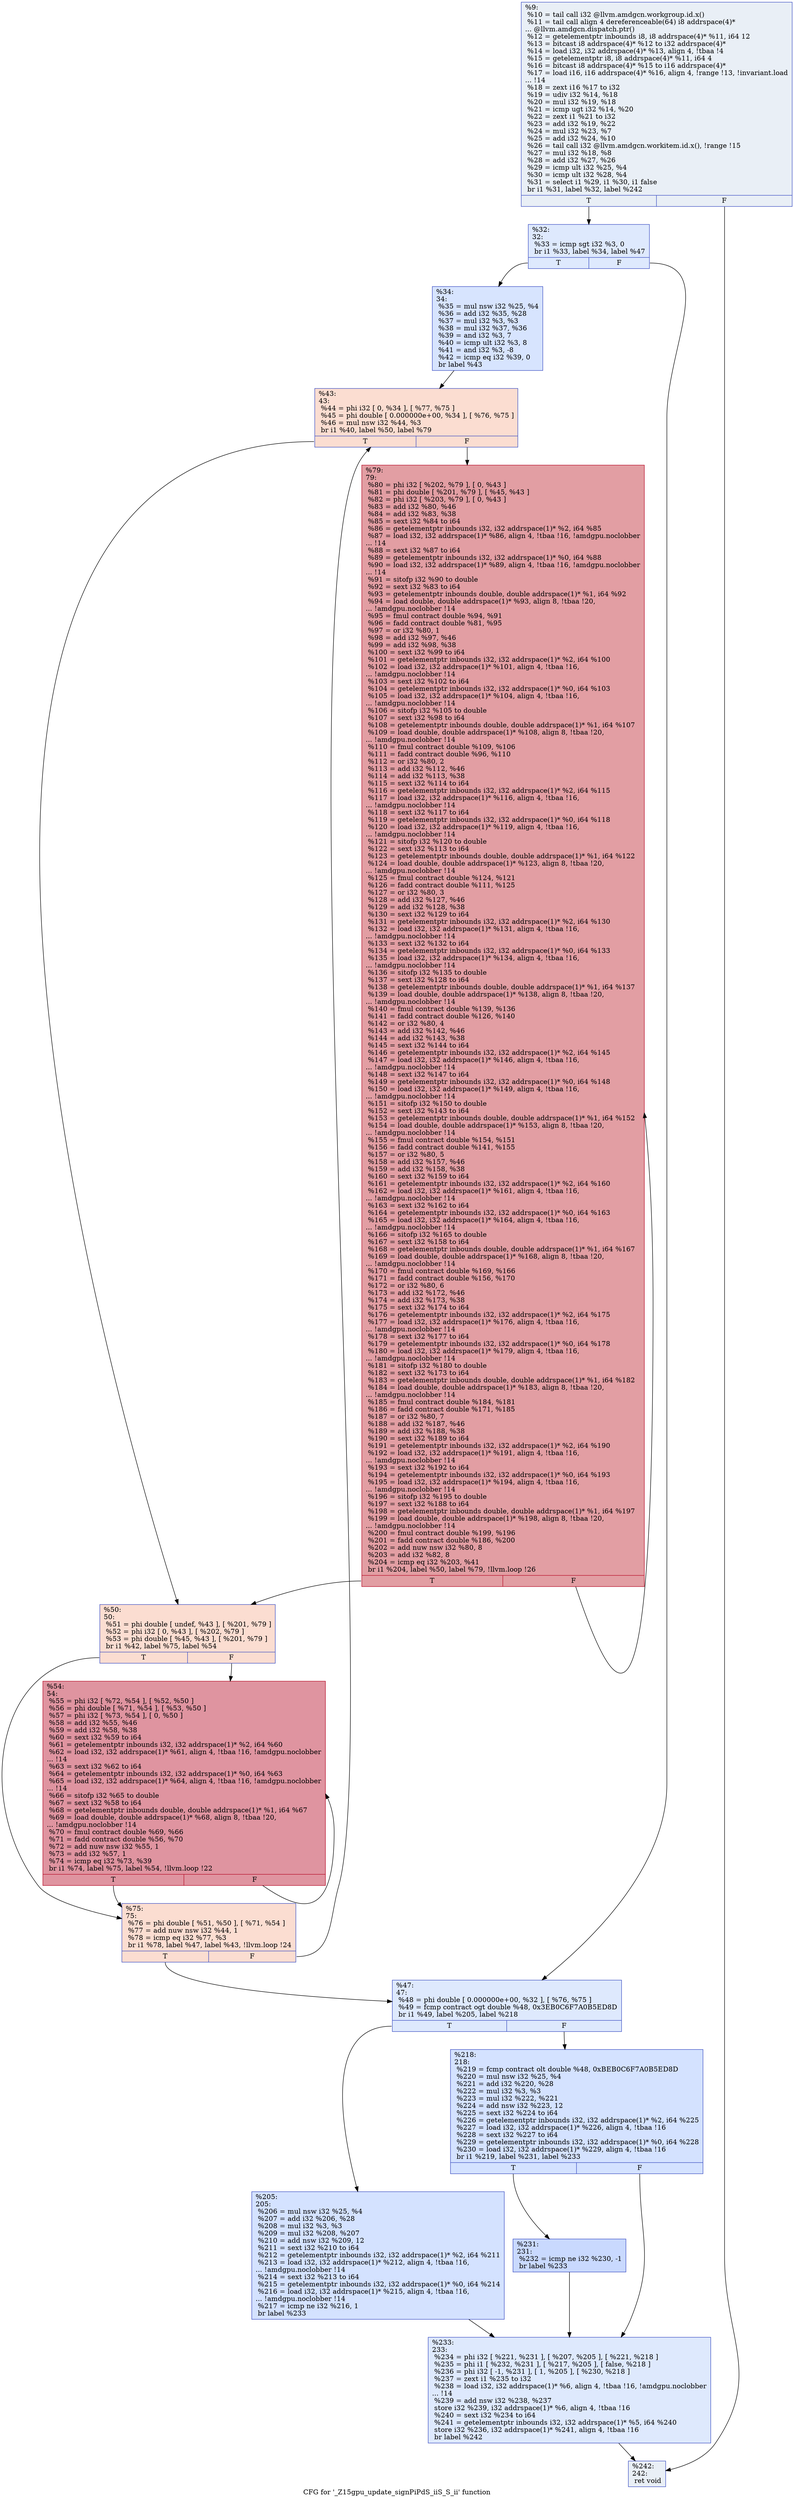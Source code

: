 digraph "CFG for '_Z15gpu_update_signPiPdS_iiS_S_ii' function" {
	label="CFG for '_Z15gpu_update_signPiPdS_iiS_S_ii' function";

	Node0x536e300 [shape=record,color="#3d50c3ff", style=filled, fillcolor="#cedaeb70",label="{%9:\l  %10 = tail call i32 @llvm.amdgcn.workgroup.id.x()\l  %11 = tail call align 4 dereferenceable(64) i8 addrspace(4)*\l... @llvm.amdgcn.dispatch.ptr()\l  %12 = getelementptr inbounds i8, i8 addrspace(4)* %11, i64 12\l  %13 = bitcast i8 addrspace(4)* %12 to i32 addrspace(4)*\l  %14 = load i32, i32 addrspace(4)* %13, align 4, !tbaa !4\l  %15 = getelementptr i8, i8 addrspace(4)* %11, i64 4\l  %16 = bitcast i8 addrspace(4)* %15 to i16 addrspace(4)*\l  %17 = load i16, i16 addrspace(4)* %16, align 4, !range !13, !invariant.load\l... !14\l  %18 = zext i16 %17 to i32\l  %19 = udiv i32 %14, %18\l  %20 = mul i32 %19, %18\l  %21 = icmp ugt i32 %14, %20\l  %22 = zext i1 %21 to i32\l  %23 = add i32 %19, %22\l  %24 = mul i32 %23, %7\l  %25 = add i32 %24, %10\l  %26 = tail call i32 @llvm.amdgcn.workitem.id.x(), !range !15\l  %27 = mul i32 %18, %8\l  %28 = add i32 %27, %26\l  %29 = icmp ult i32 %25, %4\l  %30 = icmp ult i32 %28, %4\l  %31 = select i1 %29, i1 %30, i1 false\l  br i1 %31, label %32, label %242\l|{<s0>T|<s1>F}}"];
	Node0x536e300:s0 -> Node0x53715e0;
	Node0x536e300:s1 -> Node0x5371670;
	Node0x53715e0 [shape=record,color="#3d50c3ff", style=filled, fillcolor="#b5cdfa70",label="{%32:\l32:                                               \l  %33 = icmp sgt i32 %3, 0\l  br i1 %33, label %34, label %47\l|{<s0>T|<s1>F}}"];
	Node0x53715e0:s0 -> Node0x5370810;
	Node0x53715e0:s1 -> Node0x53719c0;
	Node0x5370810 [shape=record,color="#3d50c3ff", style=filled, fillcolor="#a5c3fe70",label="{%34:\l34:                                               \l  %35 = mul nsw i32 %25, %4\l  %36 = add i32 %35, %28\l  %37 = mul i32 %3, %3\l  %38 = mul i32 %37, %36\l  %39 = and i32 %3, 7\l  %40 = icmp ult i32 %3, 8\l  %41 = and i32 %3, -8\l  %42 = icmp eq i32 %39, 0\l  br label %43\l}"];
	Node0x5370810 -> Node0x5372010;
	Node0x5372010 [shape=record,color="#3d50c3ff", style=filled, fillcolor="#f7b39670",label="{%43:\l43:                                               \l  %44 = phi i32 [ 0, %34 ], [ %77, %75 ]\l  %45 = phi double [ 0.000000e+00, %34 ], [ %76, %75 ]\l  %46 = mul nsw i32 %44, %3\l  br i1 %40, label %50, label %79\l|{<s0>T|<s1>F}}"];
	Node0x5372010:s0 -> Node0x5372e40;
	Node0x5372010:s1 -> Node0x5372ed0;
	Node0x53719c0 [shape=record,color="#3d50c3ff", style=filled, fillcolor="#b5cdfa70",label="{%47:\l47:                                               \l  %48 = phi double [ 0.000000e+00, %32 ], [ %76, %75 ]\l  %49 = fcmp contract ogt double %48, 0x3EB0C6F7A0B5ED8D\l  br i1 %49, label %205, label %218\l|{<s0>T|<s1>F}}"];
	Node0x53719c0:s0 -> Node0x5373150;
	Node0x53719c0:s1 -> Node0x53731e0;
	Node0x5372e40 [shape=record,color="#3d50c3ff", style=filled, fillcolor="#f7b39670",label="{%50:\l50:                                               \l  %51 = phi double [ undef, %43 ], [ %201, %79 ]\l  %52 = phi i32 [ 0, %43 ], [ %202, %79 ]\l  %53 = phi double [ %45, %43 ], [ %201, %79 ]\l  br i1 %42, label %75, label %54\l|{<s0>T|<s1>F}}"];
	Node0x5372e40:s0 -> Node0x5372100;
	Node0x5372e40:s1 -> Node0x53739f0;
	Node0x53739f0 [shape=record,color="#b70d28ff", style=filled, fillcolor="#b70d2870",label="{%54:\l54:                                               \l  %55 = phi i32 [ %72, %54 ], [ %52, %50 ]\l  %56 = phi double [ %71, %54 ], [ %53, %50 ]\l  %57 = phi i32 [ %73, %54 ], [ 0, %50 ]\l  %58 = add i32 %55, %46\l  %59 = add i32 %58, %38\l  %60 = sext i32 %59 to i64\l  %61 = getelementptr inbounds i32, i32 addrspace(1)* %2, i64 %60\l  %62 = load i32, i32 addrspace(1)* %61, align 4, !tbaa !16, !amdgpu.noclobber\l... !14\l  %63 = sext i32 %62 to i64\l  %64 = getelementptr inbounds i32, i32 addrspace(1)* %0, i64 %63\l  %65 = load i32, i32 addrspace(1)* %64, align 4, !tbaa !16, !amdgpu.noclobber\l... !14\l  %66 = sitofp i32 %65 to double\l  %67 = sext i32 %58 to i64\l  %68 = getelementptr inbounds double, double addrspace(1)* %1, i64 %67\l  %69 = load double, double addrspace(1)* %68, align 8, !tbaa !20,\l... !amdgpu.noclobber !14\l  %70 = fmul contract double %69, %66\l  %71 = fadd contract double %56, %70\l  %72 = add nuw nsw i32 %55, 1\l  %73 = add i32 %57, 1\l  %74 = icmp eq i32 %73, %39\l  br i1 %74, label %75, label %54, !llvm.loop !22\l|{<s0>T|<s1>F}}"];
	Node0x53739f0:s0 -> Node0x5372100;
	Node0x53739f0:s1 -> Node0x53739f0;
	Node0x5372100 [shape=record,color="#3d50c3ff", style=filled, fillcolor="#f7b39670",label="{%75:\l75:                                               \l  %76 = phi double [ %51, %50 ], [ %71, %54 ]\l  %77 = add nuw nsw i32 %44, 1\l  %78 = icmp eq i32 %77, %3\l  br i1 %78, label %47, label %43, !llvm.loop !24\l|{<s0>T|<s1>F}}"];
	Node0x5372100:s0 -> Node0x53719c0;
	Node0x5372100:s1 -> Node0x5372010;
	Node0x5372ed0 [shape=record,color="#b70d28ff", style=filled, fillcolor="#be242e70",label="{%79:\l79:                                               \l  %80 = phi i32 [ %202, %79 ], [ 0, %43 ]\l  %81 = phi double [ %201, %79 ], [ %45, %43 ]\l  %82 = phi i32 [ %203, %79 ], [ 0, %43 ]\l  %83 = add i32 %80, %46\l  %84 = add i32 %83, %38\l  %85 = sext i32 %84 to i64\l  %86 = getelementptr inbounds i32, i32 addrspace(1)* %2, i64 %85\l  %87 = load i32, i32 addrspace(1)* %86, align 4, !tbaa !16, !amdgpu.noclobber\l... !14\l  %88 = sext i32 %87 to i64\l  %89 = getelementptr inbounds i32, i32 addrspace(1)* %0, i64 %88\l  %90 = load i32, i32 addrspace(1)* %89, align 4, !tbaa !16, !amdgpu.noclobber\l... !14\l  %91 = sitofp i32 %90 to double\l  %92 = sext i32 %83 to i64\l  %93 = getelementptr inbounds double, double addrspace(1)* %1, i64 %92\l  %94 = load double, double addrspace(1)* %93, align 8, !tbaa !20,\l... !amdgpu.noclobber !14\l  %95 = fmul contract double %94, %91\l  %96 = fadd contract double %81, %95\l  %97 = or i32 %80, 1\l  %98 = add i32 %97, %46\l  %99 = add i32 %98, %38\l  %100 = sext i32 %99 to i64\l  %101 = getelementptr inbounds i32, i32 addrspace(1)* %2, i64 %100\l  %102 = load i32, i32 addrspace(1)* %101, align 4, !tbaa !16,\l... !amdgpu.noclobber !14\l  %103 = sext i32 %102 to i64\l  %104 = getelementptr inbounds i32, i32 addrspace(1)* %0, i64 %103\l  %105 = load i32, i32 addrspace(1)* %104, align 4, !tbaa !16,\l... !amdgpu.noclobber !14\l  %106 = sitofp i32 %105 to double\l  %107 = sext i32 %98 to i64\l  %108 = getelementptr inbounds double, double addrspace(1)* %1, i64 %107\l  %109 = load double, double addrspace(1)* %108, align 8, !tbaa !20,\l... !amdgpu.noclobber !14\l  %110 = fmul contract double %109, %106\l  %111 = fadd contract double %96, %110\l  %112 = or i32 %80, 2\l  %113 = add i32 %112, %46\l  %114 = add i32 %113, %38\l  %115 = sext i32 %114 to i64\l  %116 = getelementptr inbounds i32, i32 addrspace(1)* %2, i64 %115\l  %117 = load i32, i32 addrspace(1)* %116, align 4, !tbaa !16,\l... !amdgpu.noclobber !14\l  %118 = sext i32 %117 to i64\l  %119 = getelementptr inbounds i32, i32 addrspace(1)* %0, i64 %118\l  %120 = load i32, i32 addrspace(1)* %119, align 4, !tbaa !16,\l... !amdgpu.noclobber !14\l  %121 = sitofp i32 %120 to double\l  %122 = sext i32 %113 to i64\l  %123 = getelementptr inbounds double, double addrspace(1)* %1, i64 %122\l  %124 = load double, double addrspace(1)* %123, align 8, !tbaa !20,\l... !amdgpu.noclobber !14\l  %125 = fmul contract double %124, %121\l  %126 = fadd contract double %111, %125\l  %127 = or i32 %80, 3\l  %128 = add i32 %127, %46\l  %129 = add i32 %128, %38\l  %130 = sext i32 %129 to i64\l  %131 = getelementptr inbounds i32, i32 addrspace(1)* %2, i64 %130\l  %132 = load i32, i32 addrspace(1)* %131, align 4, !tbaa !16,\l... !amdgpu.noclobber !14\l  %133 = sext i32 %132 to i64\l  %134 = getelementptr inbounds i32, i32 addrspace(1)* %0, i64 %133\l  %135 = load i32, i32 addrspace(1)* %134, align 4, !tbaa !16,\l... !amdgpu.noclobber !14\l  %136 = sitofp i32 %135 to double\l  %137 = sext i32 %128 to i64\l  %138 = getelementptr inbounds double, double addrspace(1)* %1, i64 %137\l  %139 = load double, double addrspace(1)* %138, align 8, !tbaa !20,\l... !amdgpu.noclobber !14\l  %140 = fmul contract double %139, %136\l  %141 = fadd contract double %126, %140\l  %142 = or i32 %80, 4\l  %143 = add i32 %142, %46\l  %144 = add i32 %143, %38\l  %145 = sext i32 %144 to i64\l  %146 = getelementptr inbounds i32, i32 addrspace(1)* %2, i64 %145\l  %147 = load i32, i32 addrspace(1)* %146, align 4, !tbaa !16,\l... !amdgpu.noclobber !14\l  %148 = sext i32 %147 to i64\l  %149 = getelementptr inbounds i32, i32 addrspace(1)* %0, i64 %148\l  %150 = load i32, i32 addrspace(1)* %149, align 4, !tbaa !16,\l... !amdgpu.noclobber !14\l  %151 = sitofp i32 %150 to double\l  %152 = sext i32 %143 to i64\l  %153 = getelementptr inbounds double, double addrspace(1)* %1, i64 %152\l  %154 = load double, double addrspace(1)* %153, align 8, !tbaa !20,\l... !amdgpu.noclobber !14\l  %155 = fmul contract double %154, %151\l  %156 = fadd contract double %141, %155\l  %157 = or i32 %80, 5\l  %158 = add i32 %157, %46\l  %159 = add i32 %158, %38\l  %160 = sext i32 %159 to i64\l  %161 = getelementptr inbounds i32, i32 addrspace(1)* %2, i64 %160\l  %162 = load i32, i32 addrspace(1)* %161, align 4, !tbaa !16,\l... !amdgpu.noclobber !14\l  %163 = sext i32 %162 to i64\l  %164 = getelementptr inbounds i32, i32 addrspace(1)* %0, i64 %163\l  %165 = load i32, i32 addrspace(1)* %164, align 4, !tbaa !16,\l... !amdgpu.noclobber !14\l  %166 = sitofp i32 %165 to double\l  %167 = sext i32 %158 to i64\l  %168 = getelementptr inbounds double, double addrspace(1)* %1, i64 %167\l  %169 = load double, double addrspace(1)* %168, align 8, !tbaa !20,\l... !amdgpu.noclobber !14\l  %170 = fmul contract double %169, %166\l  %171 = fadd contract double %156, %170\l  %172 = or i32 %80, 6\l  %173 = add i32 %172, %46\l  %174 = add i32 %173, %38\l  %175 = sext i32 %174 to i64\l  %176 = getelementptr inbounds i32, i32 addrspace(1)* %2, i64 %175\l  %177 = load i32, i32 addrspace(1)* %176, align 4, !tbaa !16,\l... !amdgpu.noclobber !14\l  %178 = sext i32 %177 to i64\l  %179 = getelementptr inbounds i32, i32 addrspace(1)* %0, i64 %178\l  %180 = load i32, i32 addrspace(1)* %179, align 4, !tbaa !16,\l... !amdgpu.noclobber !14\l  %181 = sitofp i32 %180 to double\l  %182 = sext i32 %173 to i64\l  %183 = getelementptr inbounds double, double addrspace(1)* %1, i64 %182\l  %184 = load double, double addrspace(1)* %183, align 8, !tbaa !20,\l... !amdgpu.noclobber !14\l  %185 = fmul contract double %184, %181\l  %186 = fadd contract double %171, %185\l  %187 = or i32 %80, 7\l  %188 = add i32 %187, %46\l  %189 = add i32 %188, %38\l  %190 = sext i32 %189 to i64\l  %191 = getelementptr inbounds i32, i32 addrspace(1)* %2, i64 %190\l  %192 = load i32, i32 addrspace(1)* %191, align 4, !tbaa !16,\l... !amdgpu.noclobber !14\l  %193 = sext i32 %192 to i64\l  %194 = getelementptr inbounds i32, i32 addrspace(1)* %0, i64 %193\l  %195 = load i32, i32 addrspace(1)* %194, align 4, !tbaa !16,\l... !amdgpu.noclobber !14\l  %196 = sitofp i32 %195 to double\l  %197 = sext i32 %188 to i64\l  %198 = getelementptr inbounds double, double addrspace(1)* %1, i64 %197\l  %199 = load double, double addrspace(1)* %198, align 8, !tbaa !20,\l... !amdgpu.noclobber !14\l  %200 = fmul contract double %199, %196\l  %201 = fadd contract double %186, %200\l  %202 = add nuw nsw i32 %80, 8\l  %203 = add i32 %82, 8\l  %204 = icmp eq i32 %203, %41\l  br i1 %204, label %50, label %79, !llvm.loop !26\l|{<s0>T|<s1>F}}"];
	Node0x5372ed0:s0 -> Node0x5372e40;
	Node0x5372ed0:s1 -> Node0x5372ed0;
	Node0x5373150 [shape=record,color="#3d50c3ff", style=filled, fillcolor="#9ebeff70",label="{%205:\l205:                                              \l  %206 = mul nsw i32 %25, %4\l  %207 = add i32 %206, %28\l  %208 = mul i32 %3, %3\l  %209 = mul i32 %208, %207\l  %210 = add nsw i32 %209, 12\l  %211 = sext i32 %210 to i64\l  %212 = getelementptr inbounds i32, i32 addrspace(1)* %2, i64 %211\l  %213 = load i32, i32 addrspace(1)* %212, align 4, !tbaa !16,\l... !amdgpu.noclobber !14\l  %214 = sext i32 %213 to i64\l  %215 = getelementptr inbounds i32, i32 addrspace(1)* %0, i64 %214\l  %216 = load i32, i32 addrspace(1)* %215, align 4, !tbaa !16,\l... !amdgpu.noclobber !14\l  %217 = icmp ne i32 %216, 1\l  br label %233\l}"];
	Node0x5373150 -> Node0x537b670;
	Node0x53731e0 [shape=record,color="#3d50c3ff", style=filled, fillcolor="#9ebeff70",label="{%218:\l218:                                              \l  %219 = fcmp contract olt double %48, 0xBEB0C6F7A0B5ED8D\l  %220 = mul nsw i32 %25, %4\l  %221 = add i32 %220, %28\l  %222 = mul i32 %3, %3\l  %223 = mul i32 %222, %221\l  %224 = add nsw i32 %223, 12\l  %225 = sext i32 %224 to i64\l  %226 = getelementptr inbounds i32, i32 addrspace(1)* %2, i64 %225\l  %227 = load i32, i32 addrspace(1)* %226, align 4, !tbaa !16\l  %228 = sext i32 %227 to i64\l  %229 = getelementptr inbounds i32, i32 addrspace(1)* %0, i64 %228\l  %230 = load i32, i32 addrspace(1)* %229, align 4, !tbaa !16\l  br i1 %219, label %231, label %233\l|{<s0>T|<s1>F}}"];
	Node0x53731e0:s0 -> Node0x537bdd0;
	Node0x53731e0:s1 -> Node0x537b670;
	Node0x537bdd0 [shape=record,color="#3d50c3ff", style=filled, fillcolor="#85a8fc70",label="{%231:\l231:                                              \l  %232 = icmp ne i32 %230, -1\l  br label %233\l}"];
	Node0x537bdd0 -> Node0x537b670;
	Node0x537b670 [shape=record,color="#3d50c3ff", style=filled, fillcolor="#b5cdfa70",label="{%233:\l233:                                              \l  %234 = phi i32 [ %221, %231 ], [ %207, %205 ], [ %221, %218 ]\l  %235 = phi i1 [ %232, %231 ], [ %217, %205 ], [ false, %218 ]\l  %236 = phi i32 [ -1, %231 ], [ 1, %205 ], [ %230, %218 ]\l  %237 = zext i1 %235 to i32\l  %238 = load i32, i32 addrspace(1)* %6, align 4, !tbaa !16, !amdgpu.noclobber\l... !14\l  %239 = add nsw i32 %238, %237\l  store i32 %239, i32 addrspace(1)* %6, align 4, !tbaa !16\l  %240 = sext i32 %234 to i64\l  %241 = getelementptr inbounds i32, i32 addrspace(1)* %5, i64 %240\l  store i32 %236, i32 addrspace(1)* %241, align 4, !tbaa !16\l  br label %242\l}"];
	Node0x537b670 -> Node0x5371670;
	Node0x5371670 [shape=record,color="#3d50c3ff", style=filled, fillcolor="#cedaeb70",label="{%242:\l242:                                              \l  ret void\l}"];
}
